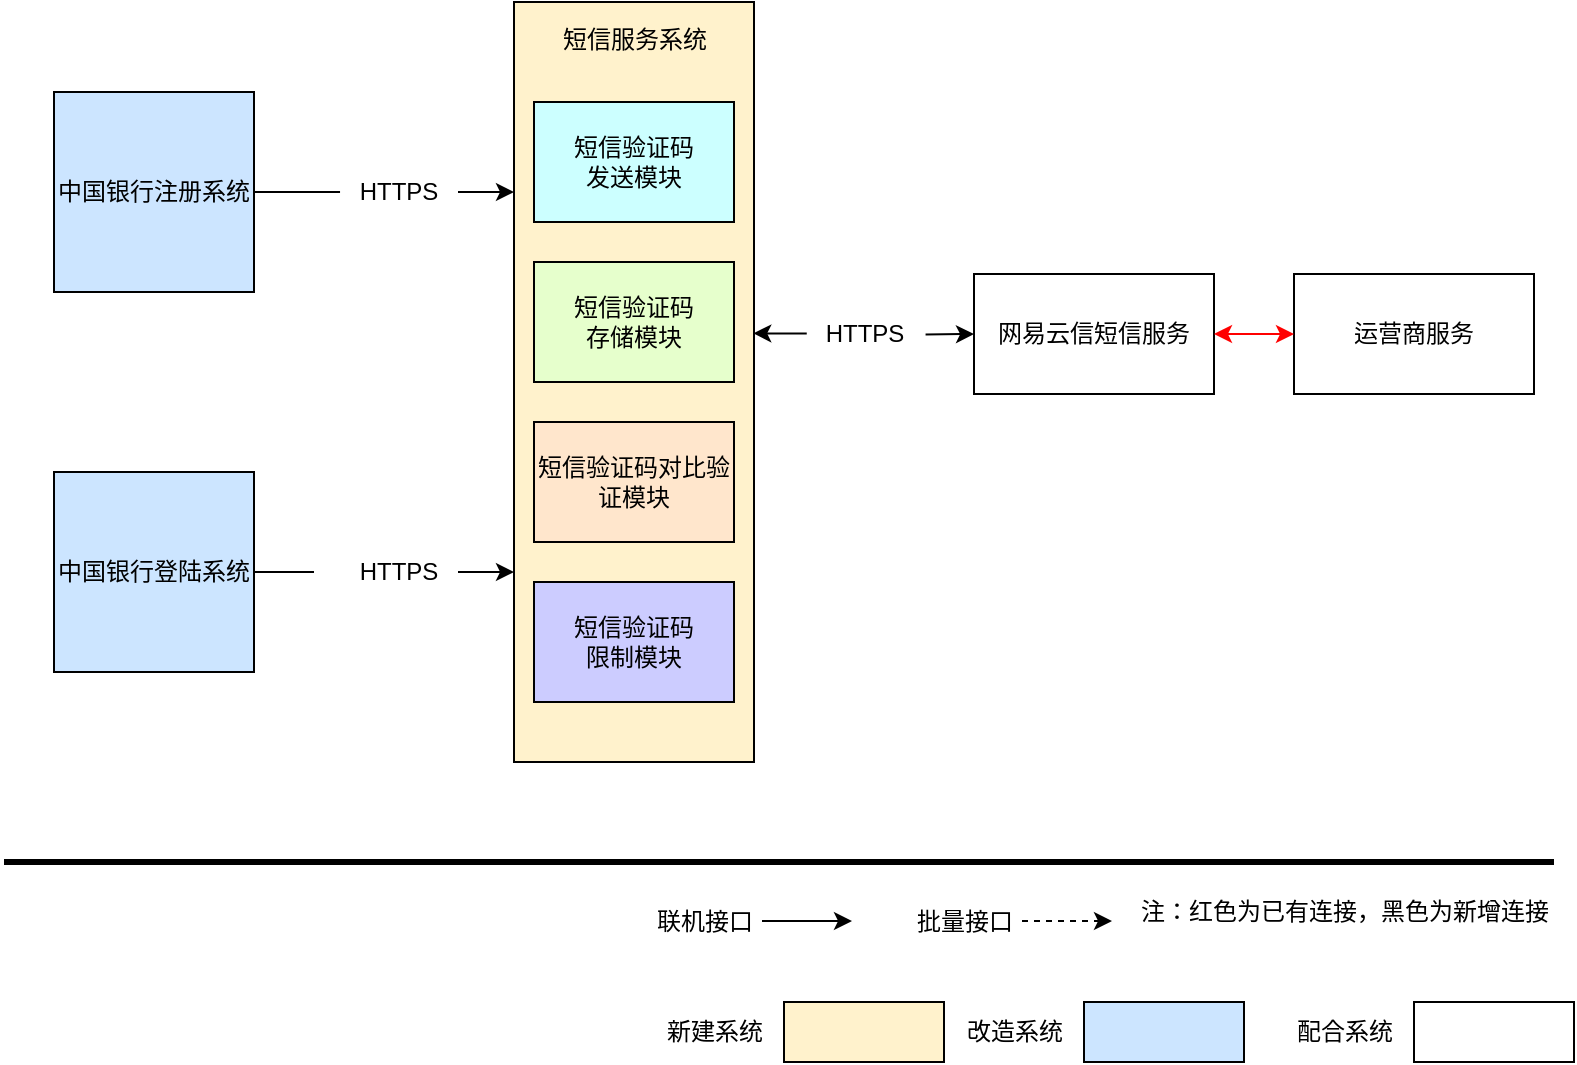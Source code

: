 <mxfile version="20.1.1" type="github">
  <diagram id="3DF-HMF9YldkH5yhk9YW" name="第 1 页">
    <mxGraphModel dx="942" dy="574" grid="1" gridSize="10" guides="1" tooltips="1" connect="1" arrows="1" fold="1" page="1" pageScale="1" pageWidth="827" pageHeight="1169" math="0" shadow="0">
      <root>
        <mxCell id="0" />
        <mxCell id="1" parent="0" />
        <mxCell id="la58n8PUMo0xB4A3V1Z5-13" style="edgeStyle=orthogonalEdgeStyle;rounded=0;orthogonalLoop=1;jettySize=auto;html=1;strokeWidth=1;entryX=0;entryY=0.25;entryDx=0;entryDy=0;startArrow=none;" edge="1" parent="1" source="la58n8PUMo0xB4A3V1Z5-15" target="la58n8PUMo0xB4A3V1Z5-4">
          <mxGeometry relative="1" as="geometry">
            <mxPoint x="280" y="210" as="targetPoint" />
          </mxGeometry>
        </mxCell>
        <mxCell id="la58n8PUMo0xB4A3V1Z5-2" value="中国银行注册系统" style="rounded=0;whiteSpace=wrap;html=1;fillColor=#CCE5FF;" vertex="1" parent="1">
          <mxGeometry x="60" y="155" width="100" height="100" as="geometry" />
        </mxCell>
        <mxCell id="la58n8PUMo0xB4A3V1Z5-14" style="edgeStyle=orthogonalEdgeStyle;rounded=0;orthogonalLoop=1;jettySize=auto;html=1;entryX=0;entryY=0.75;entryDx=0;entryDy=0;strokeWidth=1;startArrow=none;" edge="1" parent="1" source="la58n8PUMo0xB4A3V1Z5-18" target="la58n8PUMo0xB4A3V1Z5-4">
          <mxGeometry relative="1" as="geometry" />
        </mxCell>
        <mxCell id="la58n8PUMo0xB4A3V1Z5-3" value="中国银行登陆系统" style="rounded=0;whiteSpace=wrap;html=1;fillColor=#CCE5FF;" vertex="1" parent="1">
          <mxGeometry x="60" y="345" width="100" height="100" as="geometry" />
        </mxCell>
        <mxCell id="la58n8PUMo0xB4A3V1Z5-4" value="" style="rounded=0;whiteSpace=wrap;html=1;fillColor=#FFF2CC;" vertex="1" parent="1">
          <mxGeometry x="290" y="110" width="120" height="380" as="geometry" />
        </mxCell>
        <mxCell id="la58n8PUMo0xB4A3V1Z5-5" value="短信服务系统" style="text;html=1;resizable=0;autosize=1;align=center;verticalAlign=middle;points=[];fillColor=none;strokeColor=none;rounded=0;" vertex="1" parent="1">
          <mxGeometry x="300" y="114" width="100" height="30" as="geometry" />
        </mxCell>
        <mxCell id="la58n8PUMo0xB4A3V1Z5-6" value="短信验证码&lt;br&gt;发送模块" style="rounded=0;whiteSpace=wrap;html=1;fillColor=#CCFFFF;" vertex="1" parent="1">
          <mxGeometry x="300" y="160" width="100" height="60" as="geometry" />
        </mxCell>
        <mxCell id="la58n8PUMo0xB4A3V1Z5-7" value="短信验证码&lt;br&gt;存储模块" style="rounded=0;whiteSpace=wrap;html=1;fillColor=#E6FFCC;" vertex="1" parent="1">
          <mxGeometry x="300" y="240" width="100" height="60" as="geometry" />
        </mxCell>
        <mxCell id="la58n8PUMo0xB4A3V1Z5-8" value="短信验证码对比验证模块" style="rounded=0;whiteSpace=wrap;html=1;fillColor=#FFE6CC;" vertex="1" parent="1">
          <mxGeometry x="300" y="320" width="100" height="60" as="geometry" />
        </mxCell>
        <mxCell id="la58n8PUMo0xB4A3V1Z5-9" value="短信验证码&lt;br&gt;限制模块" style="rounded=0;whiteSpace=wrap;html=1;fillColor=#CCCCFF;" vertex="1" parent="1">
          <mxGeometry x="300" y="400" width="100" height="60" as="geometry" />
        </mxCell>
        <mxCell id="la58n8PUMo0xB4A3V1Z5-10" value="网易云信短信服务" style="rounded=0;whiteSpace=wrap;html=1;fillColor=#FFFFFF;" vertex="1" parent="1">
          <mxGeometry x="520" y="246" width="120" height="60" as="geometry" />
        </mxCell>
        <mxCell id="la58n8PUMo0xB4A3V1Z5-11" value="运营商服务" style="rounded=0;whiteSpace=wrap;html=1;fillColor=#FFFFFF;" vertex="1" parent="1">
          <mxGeometry x="680" y="246" width="120" height="60" as="geometry" />
        </mxCell>
        <mxCell id="la58n8PUMo0xB4A3V1Z5-12" value="" style="endArrow=none;html=1;rounded=0;strokeWidth=3;" edge="1" parent="1">
          <mxGeometry width="50" height="50" relative="1" as="geometry">
            <mxPoint x="35" y="540" as="sourcePoint" />
            <mxPoint x="810" y="540" as="targetPoint" />
          </mxGeometry>
        </mxCell>
        <mxCell id="la58n8PUMo0xB4A3V1Z5-15" value="HTTPS" style="text;html=1;resizable=0;autosize=1;align=center;verticalAlign=middle;points=[];fillColor=none;strokeColor=none;rounded=0;" vertex="1" parent="1">
          <mxGeometry x="202" y="190" width="60" height="30" as="geometry" />
        </mxCell>
        <mxCell id="la58n8PUMo0xB4A3V1Z5-17" value="" style="edgeStyle=orthogonalEdgeStyle;rounded=0;orthogonalLoop=1;jettySize=auto;html=1;strokeWidth=1;entryX=0.017;entryY=0.5;entryDx=0;entryDy=0;endArrow=none;entryPerimeter=0;" edge="1" parent="1" source="la58n8PUMo0xB4A3V1Z5-2" target="la58n8PUMo0xB4A3V1Z5-15">
          <mxGeometry relative="1" as="geometry">
            <mxPoint x="290" y="205" as="targetPoint" />
            <mxPoint x="190" y="205" as="sourcePoint" />
          </mxGeometry>
        </mxCell>
        <mxCell id="la58n8PUMo0xB4A3V1Z5-18" value="HTTPS" style="text;html=1;resizable=0;autosize=1;align=center;verticalAlign=middle;points=[];fillColor=none;strokeColor=none;rounded=0;" vertex="1" parent="1">
          <mxGeometry x="202" y="380" width="60" height="30" as="geometry" />
        </mxCell>
        <mxCell id="la58n8PUMo0xB4A3V1Z5-19" value="" style="edgeStyle=orthogonalEdgeStyle;rounded=0;orthogonalLoop=1;jettySize=auto;html=1;strokeWidth=1;endArrow=none;" edge="1" parent="1" source="la58n8PUMo0xB4A3V1Z5-3">
          <mxGeometry relative="1" as="geometry">
            <mxPoint x="173" y="395" as="sourcePoint" />
            <mxPoint x="190" y="395" as="targetPoint" />
          </mxGeometry>
        </mxCell>
        <mxCell id="la58n8PUMo0xB4A3V1Z5-23" value="" style="endArrow=classic;startArrow=none;html=1;rounded=0;strokeWidth=1;exitX=1.013;exitY=0.507;exitDx=0;exitDy=0;exitPerimeter=0;entryX=0;entryY=0.5;entryDx=0;entryDy=0;" edge="1" parent="1" source="la58n8PUMo0xB4A3V1Z5-24" target="la58n8PUMo0xB4A3V1Z5-10">
          <mxGeometry width="50" height="50" relative="1" as="geometry">
            <mxPoint x="470" y="325" as="sourcePoint" />
            <mxPoint x="520" y="275" as="targetPoint" />
          </mxGeometry>
        </mxCell>
        <mxCell id="la58n8PUMo0xB4A3V1Z5-24" value="HTTPS" style="text;html=1;resizable=0;autosize=1;align=center;verticalAlign=middle;points=[];fillColor=none;strokeColor=none;rounded=0;" vertex="1" parent="1">
          <mxGeometry x="435" y="261" width="60" height="30" as="geometry" />
        </mxCell>
        <mxCell id="la58n8PUMo0xB4A3V1Z5-25" value="" style="endArrow=none;startArrow=classic;html=1;rounded=0;strokeWidth=1;exitX=0.997;exitY=0.436;exitDx=0;exitDy=0;exitPerimeter=0;entryX=0.023;entryY=0.493;entryDx=0;entryDy=0;entryPerimeter=0;" edge="1" parent="1" source="la58n8PUMo0xB4A3V1Z5-4" target="la58n8PUMo0xB4A3V1Z5-24">
          <mxGeometry width="50" height="50" relative="1" as="geometry">
            <mxPoint x="409.64" y="275.68" as="sourcePoint" />
            <mxPoint x="520" y="275" as="targetPoint" />
          </mxGeometry>
        </mxCell>
        <mxCell id="la58n8PUMo0xB4A3V1Z5-29" value="" style="endArrow=classic;startArrow=classic;html=1;rounded=0;strokeWidth=1;entryX=0;entryY=0.5;entryDx=0;entryDy=0;exitX=1;exitY=0.5;exitDx=0;exitDy=0;strokeColor=#FF0000;" edge="1" parent="1" source="la58n8PUMo0xB4A3V1Z5-10" target="la58n8PUMo0xB4A3V1Z5-11">
          <mxGeometry width="50" height="50" relative="1" as="geometry">
            <mxPoint x="640" y="310" as="sourcePoint" />
            <mxPoint x="690" y="260" as="targetPoint" />
          </mxGeometry>
        </mxCell>
        <mxCell id="la58n8PUMo0xB4A3V1Z5-30" value="联机接口" style="text;html=1;resizable=0;autosize=1;align=center;verticalAlign=middle;points=[];fillColor=none;strokeColor=none;rounded=0;" vertex="1" parent="1">
          <mxGeometry x="350" y="555" width="70" height="30" as="geometry" />
        </mxCell>
        <mxCell id="la58n8PUMo0xB4A3V1Z5-31" value="" style="endArrow=classic;html=1;rounded=0;strokeWidth=1;" edge="1" parent="1">
          <mxGeometry width="50" height="50" relative="1" as="geometry">
            <mxPoint x="414" y="569.5" as="sourcePoint" />
            <mxPoint x="459" y="569.5" as="targetPoint" />
          </mxGeometry>
        </mxCell>
        <mxCell id="la58n8PUMo0xB4A3V1Z5-32" value="批量接口" style="text;html=1;resizable=0;autosize=1;align=center;verticalAlign=middle;points=[];fillColor=none;strokeColor=none;rounded=0;" vertex="1" parent="1">
          <mxGeometry x="480" y="555" width="70" height="30" as="geometry" />
        </mxCell>
        <mxCell id="la58n8PUMo0xB4A3V1Z5-33" value="" style="endArrow=classic;html=1;rounded=0;strokeWidth=1;dashed=1;" edge="1" parent="1">
          <mxGeometry width="50" height="50" relative="1" as="geometry">
            <mxPoint x="544" y="569.5" as="sourcePoint" />
            <mxPoint x="589" y="569.5" as="targetPoint" />
          </mxGeometry>
        </mxCell>
        <mxCell id="la58n8PUMo0xB4A3V1Z5-34" value="注：红色为已有连接，黑色为新增连接" style="text;html=1;resizable=0;autosize=1;align=center;verticalAlign=middle;points=[];fillColor=none;strokeColor=none;rounded=0;" vertex="1" parent="1">
          <mxGeometry x="590" y="550" width="230" height="30" as="geometry" />
        </mxCell>
        <mxCell id="la58n8PUMo0xB4A3V1Z5-35" value="" style="rounded=0;whiteSpace=wrap;html=1;fillColor=#CCE5FF;" vertex="1" parent="1">
          <mxGeometry x="575" y="610" width="80" height="30" as="geometry" />
        </mxCell>
        <mxCell id="la58n8PUMo0xB4A3V1Z5-36" value="改造系统" style="text;html=1;resizable=0;autosize=1;align=center;verticalAlign=middle;points=[];fillColor=none;strokeColor=none;rounded=0;" vertex="1" parent="1">
          <mxGeometry x="505" y="610" width="70" height="30" as="geometry" />
        </mxCell>
        <mxCell id="la58n8PUMo0xB4A3V1Z5-37" value="" style="rounded=0;whiteSpace=wrap;html=1;fillColor=#FFF2CC;" vertex="1" parent="1">
          <mxGeometry x="425" y="610" width="80" height="30" as="geometry" />
        </mxCell>
        <mxCell id="la58n8PUMo0xB4A3V1Z5-38" value="新建系统" style="text;html=1;resizable=0;autosize=1;align=center;verticalAlign=middle;points=[];fillColor=none;strokeColor=none;rounded=0;" vertex="1" parent="1">
          <mxGeometry x="355" y="610" width="70" height="30" as="geometry" />
        </mxCell>
        <mxCell id="la58n8PUMo0xB4A3V1Z5-39" value="" style="rounded=0;whiteSpace=wrap;html=1;fillColor=#FFFFFF;" vertex="1" parent="1">
          <mxGeometry x="740" y="610" width="80" height="30" as="geometry" />
        </mxCell>
        <mxCell id="la58n8PUMo0xB4A3V1Z5-40" value="配合系统" style="text;html=1;resizable=0;autosize=1;align=center;verticalAlign=middle;points=[];fillColor=none;strokeColor=none;rounded=0;" vertex="1" parent="1">
          <mxGeometry x="670" y="610" width="70" height="30" as="geometry" />
        </mxCell>
      </root>
    </mxGraphModel>
  </diagram>
</mxfile>
